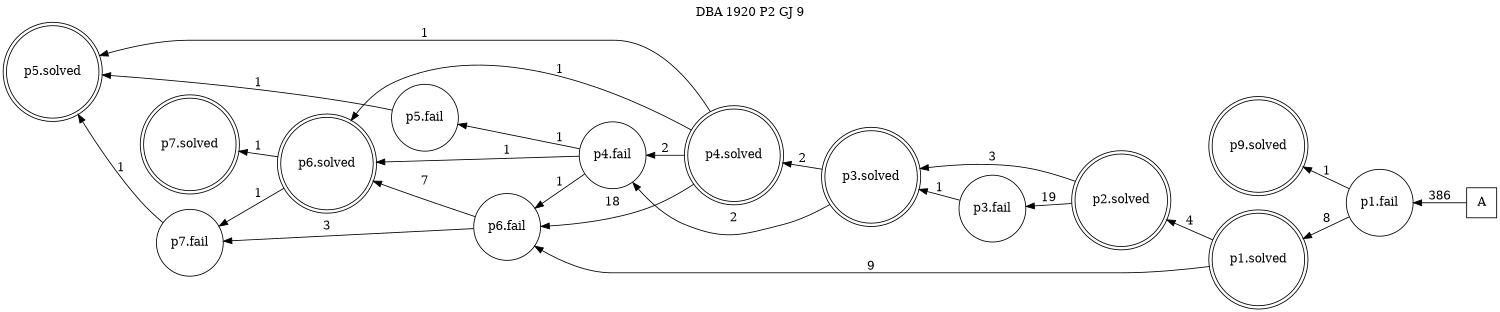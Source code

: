 digraph DBA_1920_P2_GJ_9_GOOD {
labelloc="tl"
label= " DBA 1920 P2 GJ 9 "
rankdir="RL";
graph [ size=" 10 , 10 !"]

"A" [shape="square" label="A"]
"p1.fail" [shape="circle" label="p1.fail"]
"p9.solved" [shape="doublecircle" label="p9.solved"]
"p1.solved" [shape="doublecircle" label="p1.solved"]
"p2.solved" [shape="doublecircle" label="p2.solved"]
"p3.fail" [shape="circle" label="p3.fail"]
"p3.solved" [shape="doublecircle" label="p3.solved"]
"p4.solved" [shape="doublecircle" label="p4.solved"]
"p5.solved" [shape="doublecircle" label="p5.solved"]
"p6.fail" [shape="circle" label="p6.fail"]
"p6.solved" [shape="doublecircle" label="p6.solved"]
"p7.fail" [shape="circle" label="p7.fail"]
"p4.fail" [shape="circle" label="p4.fail"]
"p5.fail" [shape="circle" label="p5.fail"]
"p7.solved" [shape="doublecircle" label="p7.solved"]
"A" -> "p1.fail" [ label=386]
"p1.fail" -> "p9.solved" [ label=1]
"p1.fail" -> "p1.solved" [ label=8]
"p1.solved" -> "p2.solved" [ label=4]
"p1.solved" -> "p6.fail" [ label=9]
"p2.solved" -> "p3.fail" [ label=19]
"p2.solved" -> "p3.solved" [ label=3]
"p3.fail" -> "p3.solved" [ label=1]
"p3.solved" -> "p4.solved" [ label=2]
"p3.solved" -> "p4.fail" [ label=2]
"p4.solved" -> "p5.solved" [ label=1]
"p4.solved" -> "p6.fail" [ label=18]
"p4.solved" -> "p6.solved" [ label=1]
"p4.solved" -> "p4.fail" [ label=2]
"p6.fail" -> "p6.solved" [ label=7]
"p6.fail" -> "p7.fail" [ label=3]
"p6.solved" -> "p7.fail" [ label=1]
"p6.solved" -> "p7.solved" [ label=1]
"p7.fail" -> "p5.solved" [ label=1]
"p4.fail" -> "p6.fail" [ label=1]
"p4.fail" -> "p6.solved" [ label=1]
"p4.fail" -> "p5.fail" [ label=1]
"p5.fail" -> "p5.solved" [ label=1]
}
